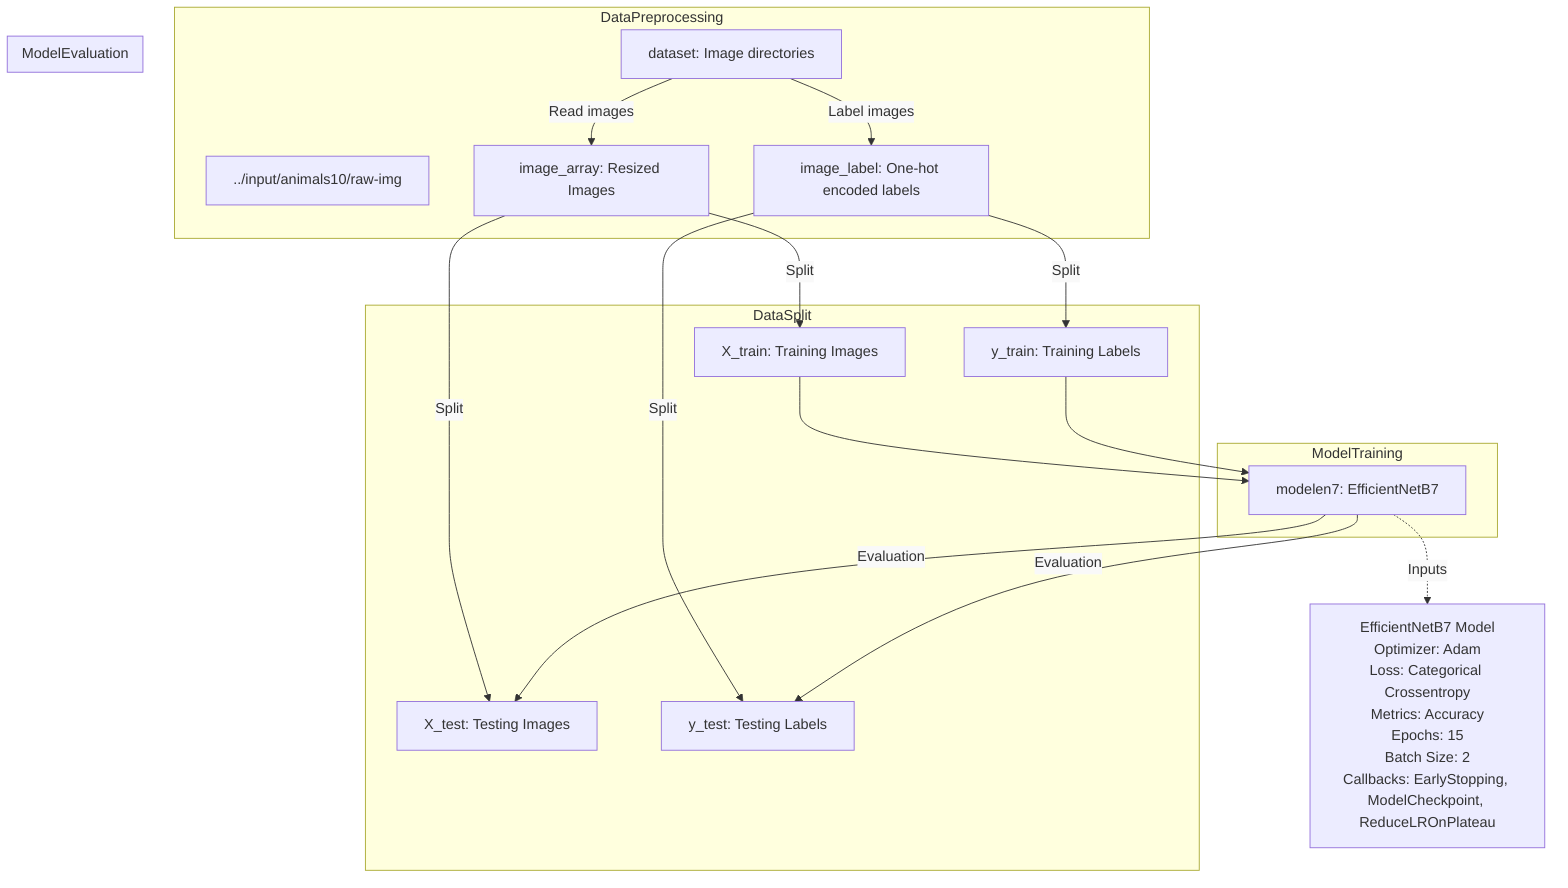 %%{init: {"theme": "default", "themeVariables": { "primaryColor": "#f9f9f9", "edgeLabelBackground":"#f9f9f9", "tertiaryColor": "#ECECFF"}}}%%
flowchart TD
    subgraph DataPreprocessing
        raw_img["../input/animals10/raw-img"] 
        %% Dataset: Raw input image files %%
        dataset["dataset: Image directories"] 
        %% Contains list of paths to all directories %%
        dataset -->|Read images| image_array["image_array: Resized Images"] 
        %% Resized and RGB converted images for modeling %%
        dataset -->|Label images| image_label["image_label: One-hot encoded labels"] 
        %% Label encoded as one-hot vectors %%
    end

    subgraph DataSplit
        image_array -->|Split| X_train["X_train: Training Images"] 
        %% Training set of images for model training %%
        image_array -->|Split| X_test["X_test: Testing Images"] 
        %% Test set of images for testing %%
        image_label -->|Split| y_train["y_train: Training Labels"] 
        %% Training set of labels %%
        image_label -->|Split| y_test["y_test: Testing Labels"] 
        %% Test set of labels %%
    end

    subgraph ModelTraining
        X_train --> modelen7["modelen7: EfficientNetB7"] 
        %% Keras model created using EfficientNetB7 %%
        y_train --> modelen7
    end

    subgraph ModelEvaluation
        modelen7 -->|Evaluation| X_test
        modelen7 -->|Evaluation| y_test
    end

    %% ML Model Details %%
    modelen7 -.->|Inputs| EfficientNetB7["EfficientNetB7 Model\nOptimizer: Adam\nLoss: Categorical Crossentropy\nMetrics: Accuracy\nEpochs: 15\nBatch Size: 2\nCallbacks: EarlyStopping, ModelCheckpoint, ReduceLROnPlateau"]